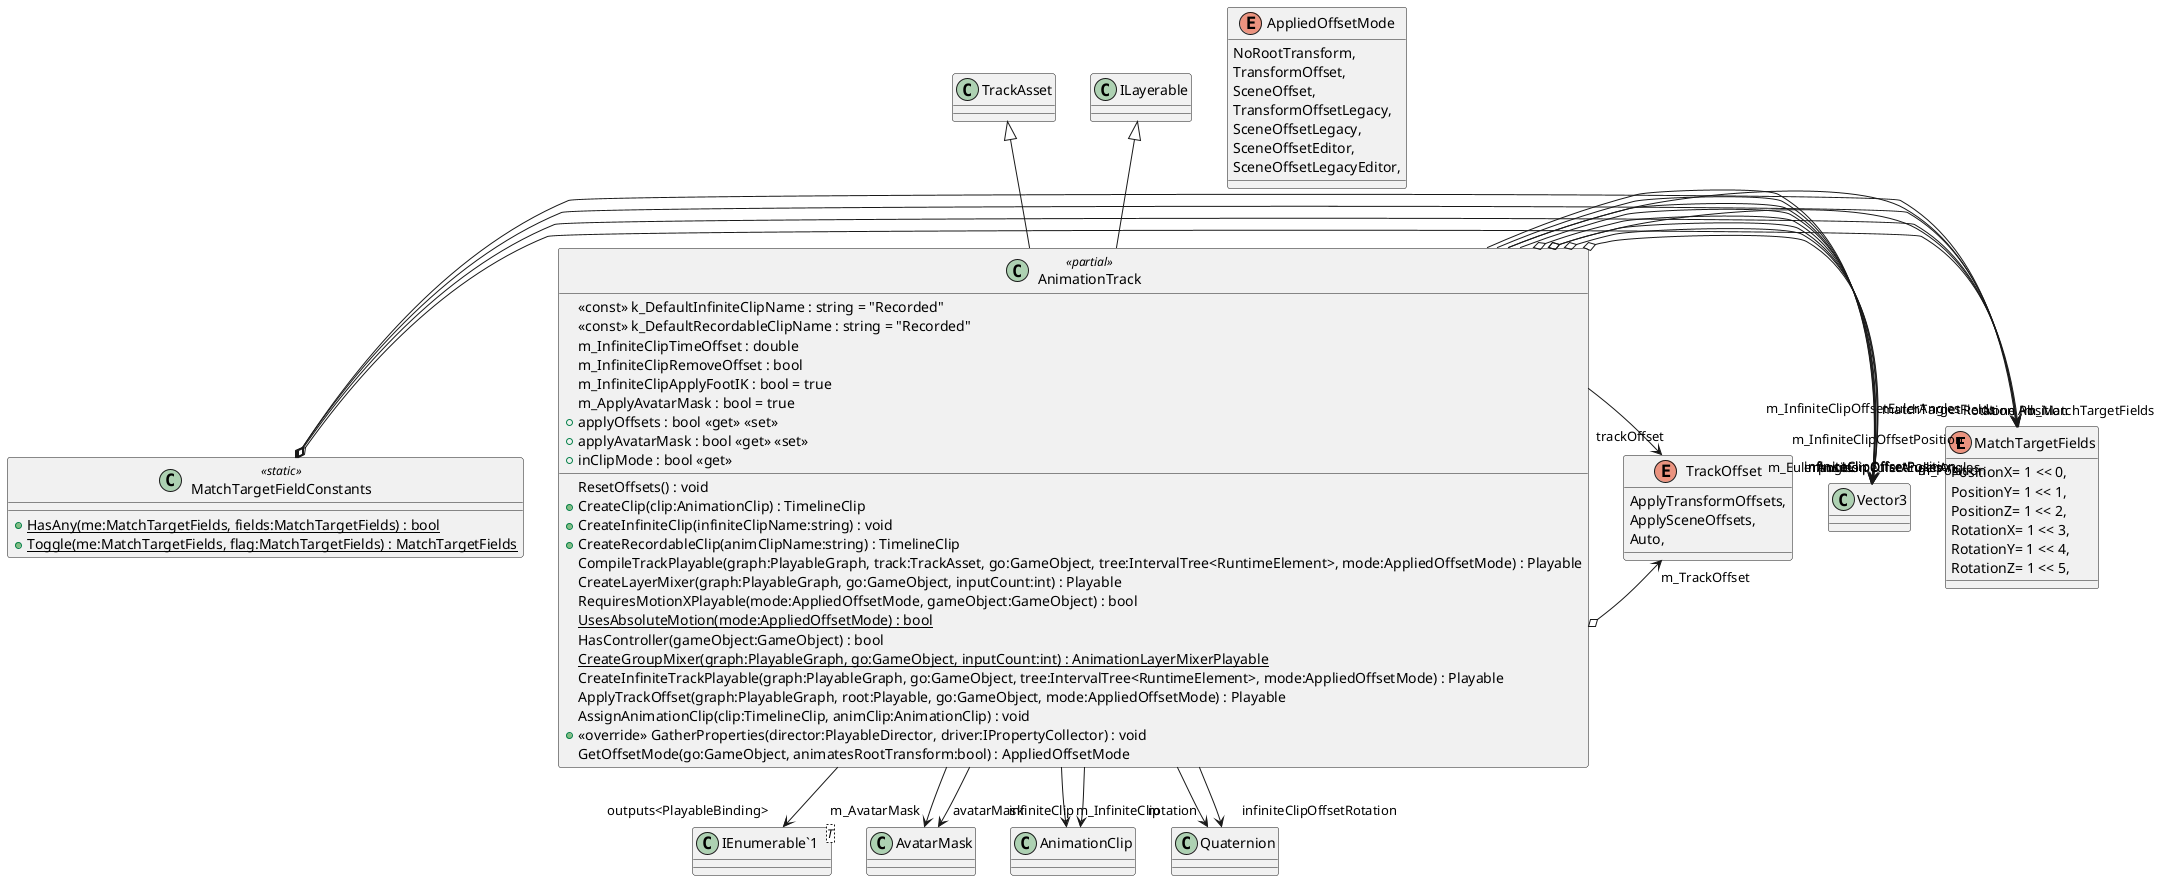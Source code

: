 @startuml
enum MatchTargetFields {
    PositionX= 1 << 0,
    PositionY= 1 << 1,
    PositionZ= 1 << 2,
    RotationX= 1 << 3,
    RotationY= 1 << 4,
    RotationZ= 1 << 5,
}
enum TrackOffset {
    ApplyTransformOffsets,
    ApplySceneOffsets,
    Auto,
}
enum AppliedOffsetMode {
    NoRootTransform,
    TransformOffset,
    SceneOffset,
    TransformOffsetLegacy,
    SceneOffsetLegacy,
    SceneOffsetEditor,
    SceneOffsetLegacyEditor,
}
class MatchTargetFieldConstants <<static>> {
    + {static} HasAny(me:MatchTargetFields, fields:MatchTargetFields) : bool
    + {static} Toggle(me:MatchTargetFields, flag:MatchTargetFields) : MatchTargetFields
}
class AnimationTrack <<partial>> {
    <<const>> k_DefaultInfiniteClipName : string = "Recorded"
    <<const>> k_DefaultRecordableClipName : string = "Recorded"
    m_InfiniteClipTimeOffset : double
    m_InfiniteClipRemoveOffset : bool
    m_InfiniteClipApplyFootIK : bool = true
    m_ApplyAvatarMask : bool = true
    + applyOffsets : bool <<get>> <<set>>
    + applyAvatarMask : bool <<get>> <<set>>
    + inClipMode : bool <<get>>
    ResetOffsets() : void
    + CreateClip(clip:AnimationClip) : TimelineClip
    + CreateInfiniteClip(infiniteClipName:string) : void
    + CreateRecordableClip(animClipName:string) : TimelineClip
    CompileTrackPlayable(graph:PlayableGraph, track:TrackAsset, go:GameObject, tree:IntervalTree<RuntimeElement>, mode:AppliedOffsetMode) : Playable
    CreateLayerMixer(graph:PlayableGraph, go:GameObject, inputCount:int) : Playable
    RequiresMotionXPlayable(mode:AppliedOffsetMode, gameObject:GameObject) : bool
    {static} UsesAbsoluteMotion(mode:AppliedOffsetMode) : bool
    HasController(gameObject:GameObject) : bool
    {static} CreateGroupMixer(graph:PlayableGraph, go:GameObject, inputCount:int) : AnimationLayerMixerPlayable
    CreateInfiniteTrackPlayable(graph:PlayableGraph, go:GameObject, tree:IntervalTree<RuntimeElement>, mode:AppliedOffsetMode) : Playable
    ApplyTrackOffset(graph:PlayableGraph, root:Playable, go:GameObject, mode:AppliedOffsetMode) : Playable
    AssignAnimationClip(clip:TimelineClip, animClip:AnimationClip) : void
    + <<override>> GatherProperties(director:PlayableDirector, driver:IPropertyCollector) : void
    GetOffsetMode(go:GameObject, animatesRootTransform:bool) : AppliedOffsetMode
}
class "IEnumerable`1"<T> {
}
MatchTargetFieldConstants o-> "All" MatchTargetFields
MatchTargetFieldConstants o-> "None" MatchTargetFields
MatchTargetFieldConstants o-> "Position" MatchTargetFields
MatchTargetFieldConstants o-> "Rotation" MatchTargetFields
TrackAsset <|-- AnimationTrack
ILayerable <|-- AnimationTrack
AnimationTrack o-> "m_InfiniteClipOffsetPosition" Vector3
AnimationTrack o-> "m_InfiniteClipOffsetEulerAngles" Vector3
AnimationTrack o-> "m_MatchTargetFields" MatchTargetFields
AnimationTrack o-> "m_Position" Vector3
AnimationTrack o-> "m_EulerAngles" Vector3
AnimationTrack --> "m_AvatarMask" AvatarMask
AnimationTrack o-> "m_TrackOffset" TrackOffset
AnimationTrack --> "m_InfiniteClip" AnimationClip
AnimationTrack --> "position" Vector3
AnimationTrack --> "rotation" Quaternion
AnimationTrack --> "eulerAngles" Vector3
AnimationTrack --> "trackOffset" TrackOffset
AnimationTrack --> "matchTargetFields" MatchTargetFields
AnimationTrack --> "infiniteClip" AnimationClip
AnimationTrack --> "avatarMask" AvatarMask
AnimationTrack --> "outputs<PlayableBinding>" "IEnumerable`1"
AnimationTrack --> "infiniteClipOffsetPosition" Vector3
AnimationTrack --> "infiniteClipOffsetRotation" Quaternion
AnimationTrack --> "infiniteClipOffsetEulerAngles" Vector3
@enduml
